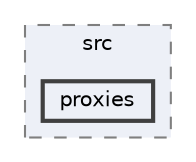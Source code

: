 digraph "temporal_random_walk/src/proxies"
{
 // LATEX_PDF_SIZE
  bgcolor="transparent";
  edge [fontname=Helvetica,fontsize=10,labelfontname=Helvetica,labelfontsize=10];
  node [fontname=Helvetica,fontsize=10,shape=box,height=0.2,width=0.4];
  compound=true
  subgraph clusterdir_2cb6c84061b19065b8f56ff881d3ea1c {
    graph [ bgcolor="#edf0f7", pencolor="grey50", label="src", fontname=Helvetica,fontsize=10 style="filled,dashed", URL="dir_2cb6c84061b19065b8f56ff881d3ea1c.html",tooltip=""]
  dir_aefe9b9f5d5c30e091514a4a1ff8fba9 [label="proxies", fillcolor="#edf0f7", color="grey25", style="filled,bold", URL="dir_aefe9b9f5d5c30e091514a4a1ff8fba9.html",tooltip=""];
  }
}
